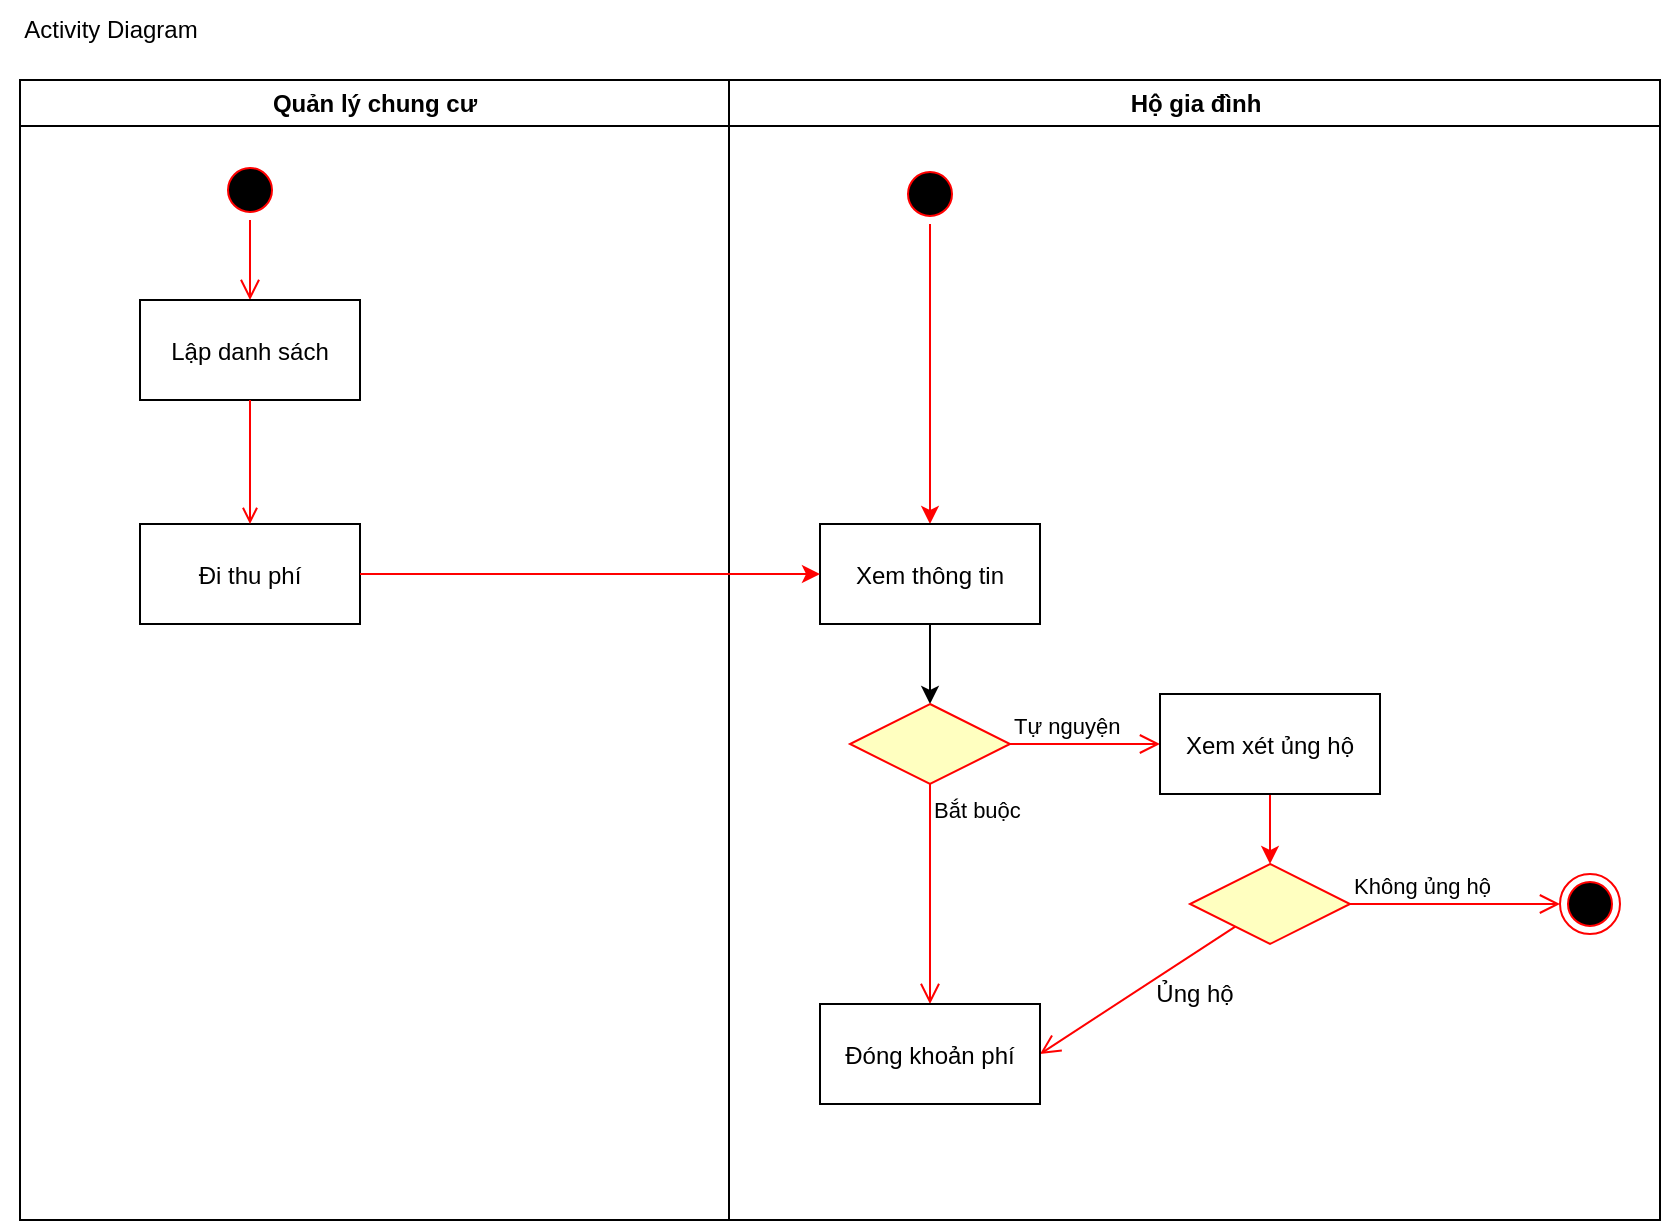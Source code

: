 <mxfile version="25.0.3">
  <diagram name="Page-1" id="e7e014a7-5840-1c2e-5031-d8a46d1fe8dd">
    <mxGraphModel dx="1235" dy="669" grid="1" gridSize="10" guides="1" tooltips="1" connect="1" arrows="1" fold="1" page="1" pageScale="1" pageWidth="1169" pageHeight="826" background="none" math="0" shadow="0">
      <root>
        <mxCell id="0" />
        <mxCell id="1" parent="0" />
        <mxCell id="2" value="Quản lý chung cư" style="swimlane;whiteSpace=wrap" parent="1" vertex="1">
          <mxGeometry x="90" y="128" width="354.5" height="570" as="geometry" />
        </mxCell>
        <mxCell id="5" value="" style="ellipse;shape=startState;fillColor=#000000;strokeColor=#ff0000;" parent="2" vertex="1">
          <mxGeometry x="100" y="40" width="30" height="30" as="geometry" />
        </mxCell>
        <mxCell id="6" value="" style="edgeStyle=elbowEdgeStyle;elbow=horizontal;verticalAlign=bottom;endArrow=open;endSize=8;strokeColor=#FF0000;endFill=1;rounded=0" parent="2" source="5" target="7" edge="1">
          <mxGeometry x="100" y="40" as="geometry">
            <mxPoint x="115" y="110" as="targetPoint" />
          </mxGeometry>
        </mxCell>
        <mxCell id="7" value="Lập danh sách" style="" parent="2" vertex="1">
          <mxGeometry x="60" y="110" width="110" height="50" as="geometry" />
        </mxCell>
        <mxCell id="8" value="Đi thu phí" style="" parent="2" vertex="1">
          <mxGeometry x="60" y="222" width="110" height="50" as="geometry" />
        </mxCell>
        <mxCell id="9" value="" style="endArrow=open;strokeColor=#FF0000;endFill=1;rounded=0" parent="2" source="7" target="8" edge="1">
          <mxGeometry relative="1" as="geometry" />
        </mxCell>
        <mxCell id="3" value="Hộ gia đình" style="swimlane;whiteSpace=wrap" parent="1" vertex="1">
          <mxGeometry x="444.5" y="128" width="465.5" height="570" as="geometry" />
        </mxCell>
        <mxCell id="zXokNd3CKHkxed-kSV-L-44" style="edgeStyle=orthogonalEdgeStyle;rounded=0;orthogonalLoop=1;jettySize=auto;html=1;entryX=0.5;entryY=0;entryDx=0;entryDy=0;strokeColor=#ff0000;" edge="1" parent="3" source="13" target="15">
          <mxGeometry relative="1" as="geometry" />
        </mxCell>
        <mxCell id="13" value="" style="ellipse;shape=startState;fillColor=#000000;strokeColor=#ff0000;" parent="3" vertex="1">
          <mxGeometry x="85.5" y="42" width="30" height="30" as="geometry" />
        </mxCell>
        <mxCell id="zXokNd3CKHkxed-kSV-L-49" style="rounded=0;orthogonalLoop=1;jettySize=auto;html=1;entryX=0.5;entryY=0;entryDx=0;entryDy=0;" edge="1" parent="3" source="15" target="zXokNd3CKHkxed-kSV-L-46">
          <mxGeometry relative="1" as="geometry" />
        </mxCell>
        <mxCell id="15" value="Xem thông tin" style="" parent="3" vertex="1">
          <mxGeometry x="45.5" y="222" width="110" height="50" as="geometry" />
        </mxCell>
        <mxCell id="zXokNd3CKHkxed-kSV-L-46" value="" style="rhombus;whiteSpace=wrap;html=1;fontColor=#000000;fillColor=#ffffc0;strokeColor=#ff0000;" vertex="1" parent="3">
          <mxGeometry x="60.5" y="312" width="80" height="40" as="geometry" />
        </mxCell>
        <mxCell id="zXokNd3CKHkxed-kSV-L-47" value="Tự nguyện&amp;nbsp;" style="edgeStyle=orthogonalEdgeStyle;html=1;align=left;verticalAlign=bottom;endArrow=open;endSize=8;strokeColor=#ff0000;rounded=0;" edge="1" source="zXokNd3CKHkxed-kSV-L-46" parent="3">
          <mxGeometry x="-1" relative="1" as="geometry">
            <mxPoint x="215.5" y="332" as="targetPoint" />
          </mxGeometry>
        </mxCell>
        <mxCell id="zXokNd3CKHkxed-kSV-L-48" value="Bắt buộc" style="html=1;align=left;verticalAlign=top;endArrow=open;endSize=8;strokeColor=#ff0000;rounded=0;entryX=0.5;entryY=0;entryDx=0;entryDy=0;" edge="1" source="zXokNd3CKHkxed-kSV-L-46" parent="3" target="zXokNd3CKHkxed-kSV-L-58">
          <mxGeometry x="-1" relative="1" as="geometry">
            <mxPoint x="100.5" y="412" as="targetPoint" />
          </mxGeometry>
        </mxCell>
        <mxCell id="zXokNd3CKHkxed-kSV-L-56" style="rounded=0;orthogonalLoop=1;jettySize=auto;html=1;exitX=0.5;exitY=1;exitDx=0;exitDy=0;entryX=0.5;entryY=0;entryDx=0;entryDy=0;strokeColor=#ff0000;" edge="1" parent="3" source="zXokNd3CKHkxed-kSV-L-50" target="zXokNd3CKHkxed-kSV-L-52">
          <mxGeometry relative="1" as="geometry" />
        </mxCell>
        <mxCell id="zXokNd3CKHkxed-kSV-L-50" value="Xem xét ủng hộ" style="" vertex="1" parent="3">
          <mxGeometry x="215.5" y="307" width="110" height="50" as="geometry" />
        </mxCell>
        <mxCell id="zXokNd3CKHkxed-kSV-L-52" value="" style="rhombus;whiteSpace=wrap;html=1;fontColor=#000000;fillColor=#ffffc0;strokeColor=#ff0000;" vertex="1" parent="3">
          <mxGeometry x="230.5" y="392" width="80" height="40" as="geometry" />
        </mxCell>
        <mxCell id="zXokNd3CKHkxed-kSV-L-53" value="Không ủng hộ" style="edgeStyle=orthogonalEdgeStyle;html=1;align=left;verticalAlign=bottom;endArrow=open;endSize=8;strokeColor=#ff0000;rounded=0;" edge="1" source="zXokNd3CKHkxed-kSV-L-52" parent="3">
          <mxGeometry x="-1" relative="1" as="geometry">
            <mxPoint x="415.5" y="412" as="targetPoint" />
          </mxGeometry>
        </mxCell>
        <mxCell id="zXokNd3CKHkxed-kSV-L-54" value="" style="html=1;align=left;verticalAlign=top;endArrow=open;endSize=8;strokeColor=#ff0000;rounded=0;entryX=1;entryY=0.5;entryDx=0;entryDy=0;" edge="1" source="zXokNd3CKHkxed-kSV-L-52" parent="3" target="zXokNd3CKHkxed-kSV-L-58">
          <mxGeometry x="-1" relative="1" as="geometry">
            <mxPoint x="270.5" y="492" as="targetPoint" />
          </mxGeometry>
        </mxCell>
        <mxCell id="zXokNd3CKHkxed-kSV-L-57" value="" style="ellipse;html=1;shape=endState;fillColor=#000000;strokeColor=#ff0000;" vertex="1" parent="3">
          <mxGeometry x="415.5" y="397" width="30" height="30" as="geometry" />
        </mxCell>
        <mxCell id="zXokNd3CKHkxed-kSV-L-58" value="Đóng khoản phí" style="" vertex="1" parent="3">
          <mxGeometry x="45.5" y="462" width="110" height="50" as="geometry" />
        </mxCell>
        <mxCell id="zXokNd3CKHkxed-kSV-L-59" value="Ủng hộ" style="text;html=1;align=center;verticalAlign=middle;resizable=0;points=[];autosize=1;strokeColor=none;fillColor=none;" vertex="1" parent="3">
          <mxGeometry x="202.75" y="442" width="60" height="30" as="geometry" />
        </mxCell>
        <mxCell id="zXokNd3CKHkxed-kSV-L-41" value="Activity Diagram" style="text;html=1;align=center;verticalAlign=middle;resizable=0;points=[];autosize=1;strokeColor=none;fillColor=none;" vertex="1" parent="1">
          <mxGeometry x="80" y="88" width="110" height="30" as="geometry" />
        </mxCell>
        <mxCell id="zXokNd3CKHkxed-kSV-L-43" style="rounded=0;orthogonalLoop=1;jettySize=auto;html=1;entryX=0;entryY=0.5;entryDx=0;entryDy=0;fillColor=#f8cecc;strokeColor=#ff0000;" edge="1" parent="1" source="8" target="15">
          <mxGeometry relative="1" as="geometry" />
        </mxCell>
      </root>
    </mxGraphModel>
  </diagram>
</mxfile>
